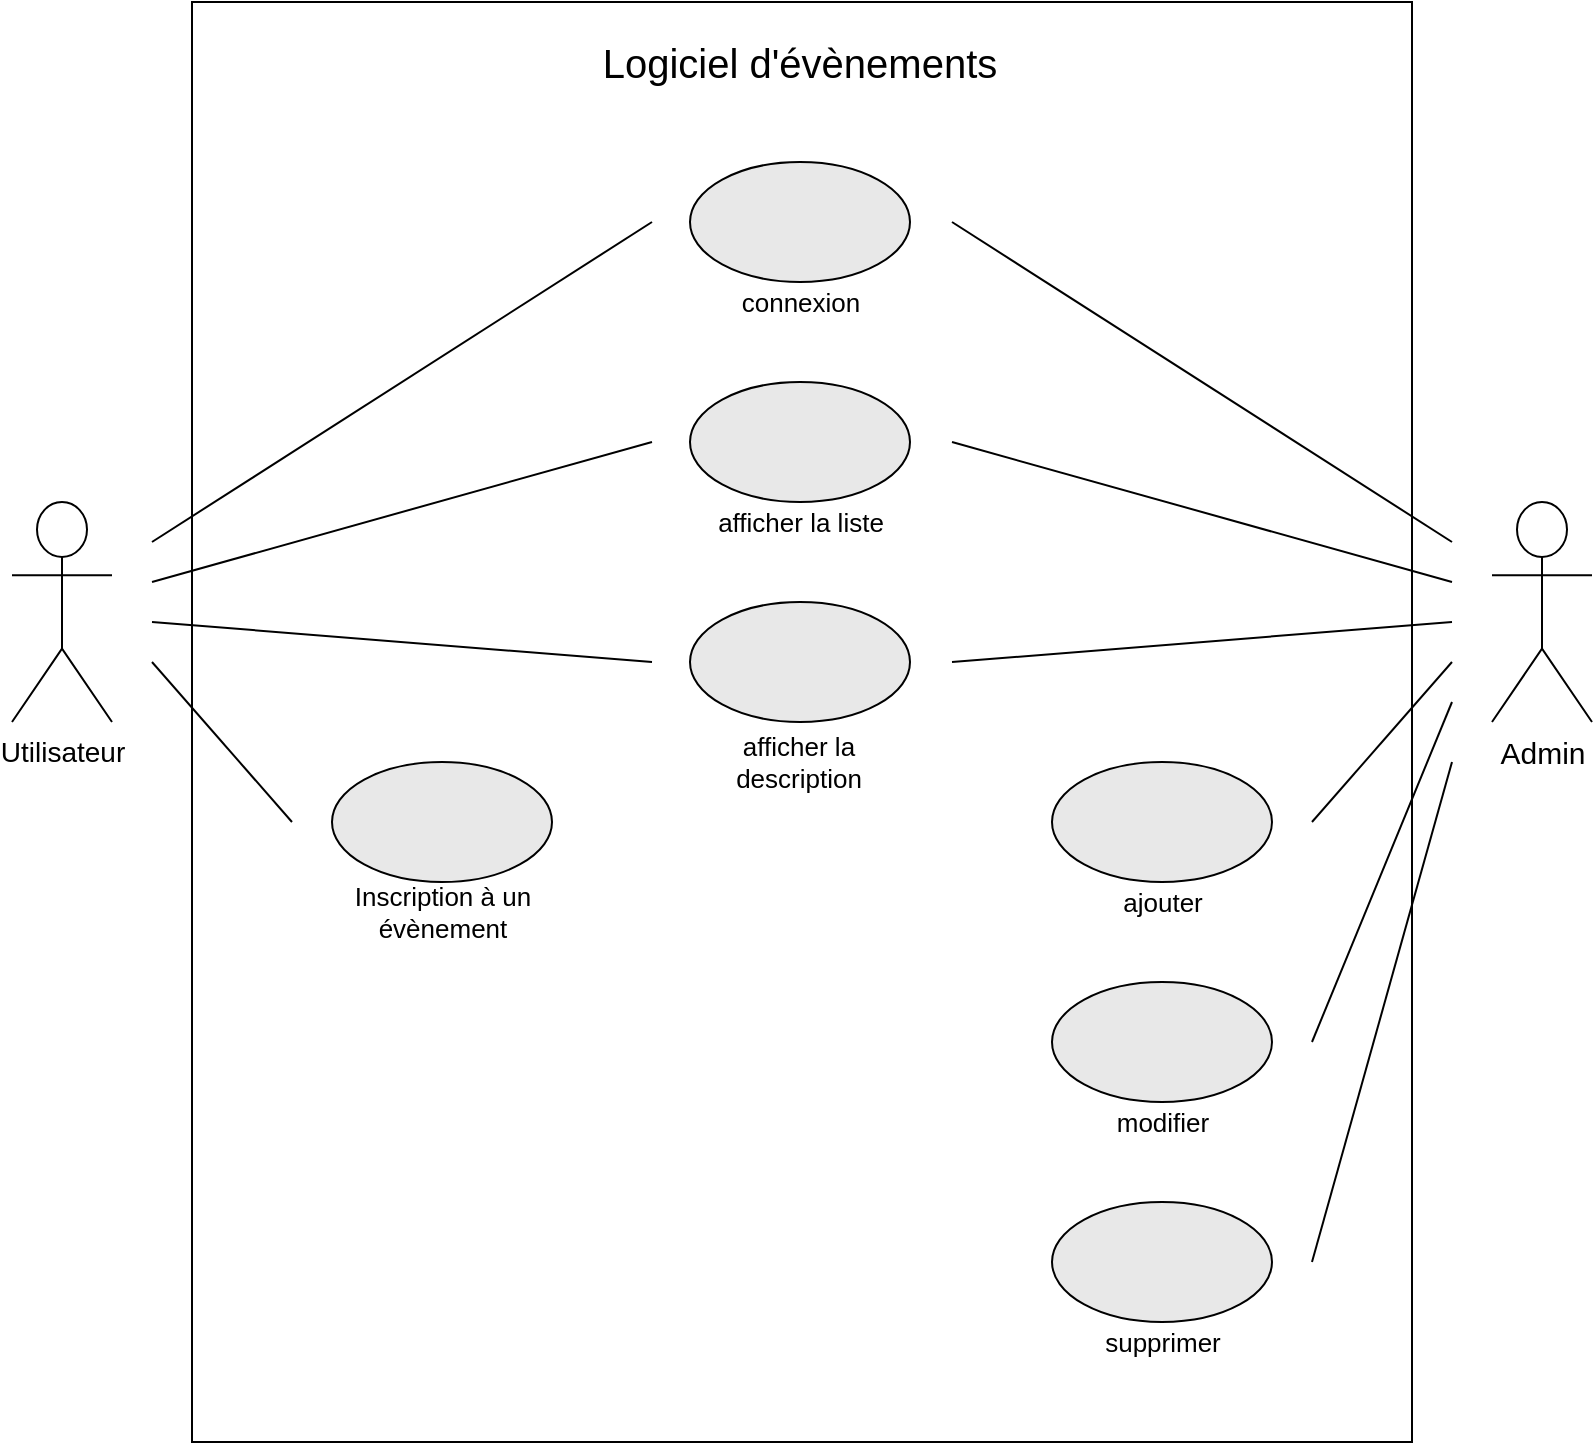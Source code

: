 <mxfile version="14.4.9" type="github">
  <diagram id="cEs8rd1fQMCq604UEnfG" name="Page-1">
    <mxGraphModel dx="1550" dy="836" grid="1" gridSize="10" guides="1" tooltips="1" connect="1" arrows="1" fold="1" page="1" pageScale="1" pageWidth="827" pageHeight="1169" math="0" shadow="0">
      <root>
        <mxCell id="0" />
        <mxCell id="1" parent="0" />
        <mxCell id="_dTATX6zxYiCM6BDV4s--37" value="" style="rounded=0;whiteSpace=wrap;html=1;gradientColor=none;fillColor=#FFFFFF;" vertex="1" parent="1">
          <mxGeometry x="110" y="120" width="610" height="720" as="geometry" />
        </mxCell>
        <mxCell id="_dTATX6zxYiCM6BDV4s--1" value="&lt;font style=&quot;font-size: 14px&quot;&gt;Utilisateur&lt;/font&gt;" style="shape=umlActor;verticalLabelPosition=bottom;verticalAlign=top;html=1;outlineConnect=0;" vertex="1" parent="1">
          <mxGeometry x="20" y="370" width="50" height="110" as="geometry" />
        </mxCell>
        <mxCell id="_dTATX6zxYiCM6BDV4s--2" value="&lt;font style=&quot;font-size: 15px&quot;&gt;Admin&lt;/font&gt;" style="shape=umlActor;verticalLabelPosition=bottom;verticalAlign=top;html=1;outlineConnect=0;" vertex="1" parent="1">
          <mxGeometry x="760" y="370" width="50" height="110" as="geometry" />
        </mxCell>
        <mxCell id="_dTATX6zxYiCM6BDV4s--10" value="" style="ellipse;whiteSpace=wrap;html=1;fillColor=#E8E8E8;" vertex="1" parent="1">
          <mxGeometry x="359" y="200" width="110" height="60" as="geometry" />
        </mxCell>
        <mxCell id="_dTATX6zxYiCM6BDV4s--11" value="" style="ellipse;whiteSpace=wrap;html=1;fillColor=#E8E8E8;" vertex="1" parent="1">
          <mxGeometry x="359" y="310" width="110" height="60" as="geometry" />
        </mxCell>
        <mxCell id="_dTATX6zxYiCM6BDV4s--12" value="" style="ellipse;whiteSpace=wrap;html=1;fillColor=#E8E8E8;" vertex="1" parent="1">
          <mxGeometry x="180" y="500" width="110" height="60" as="geometry" />
        </mxCell>
        <mxCell id="_dTATX6zxYiCM6BDV4s--13" value="" style="ellipse;whiteSpace=wrap;html=1;fillColor=#E8E8E8;" vertex="1" parent="1">
          <mxGeometry x="540" y="500" width="110" height="60" as="geometry" />
        </mxCell>
        <mxCell id="_dTATX6zxYiCM6BDV4s--14" value="" style="ellipse;whiteSpace=wrap;html=1;fillColor=#E8E8E8;" vertex="1" parent="1">
          <mxGeometry x="359" y="420" width="110" height="60" as="geometry" />
        </mxCell>
        <mxCell id="_dTATX6zxYiCM6BDV4s--15" value="" style="ellipse;whiteSpace=wrap;html=1;fillColor=#E8E8E8;" vertex="1" parent="1">
          <mxGeometry x="540" y="610" width="110" height="60" as="geometry" />
        </mxCell>
        <mxCell id="_dTATX6zxYiCM6BDV4s--16" value="" style="ellipse;whiteSpace=wrap;html=1;fillColor=#E8E8E8;" vertex="1" parent="1">
          <mxGeometry x="540" y="720" width="110" height="60" as="geometry" />
        </mxCell>
        <mxCell id="_dTATX6zxYiCM6BDV4s--17" value="&lt;font style=&quot;font-size: 13px&quot;&gt;Inscription à un évènement&lt;/font&gt;" style="text;html=1;strokeColor=none;fillColor=none;align=center;verticalAlign=middle;whiteSpace=wrap;rounded=0;" vertex="1" parent="1">
          <mxGeometry x="187.5" y="565" width="95" height="20" as="geometry" />
        </mxCell>
        <mxCell id="_dTATX6zxYiCM6BDV4s--18" value="&lt;font style=&quot;font-size: 20px&quot;&gt;Logiciel d&#39;évènements&lt;/font&gt;" style="text;html=1;strokeColor=none;fillColor=none;align=center;verticalAlign=middle;whiteSpace=wrap;rounded=0;" vertex="1" parent="1">
          <mxGeometry x="294" y="140" width="240" height="20" as="geometry" />
        </mxCell>
        <mxCell id="_dTATX6zxYiCM6BDV4s--19" value="&lt;span style=&quot;font-size: 13px&quot;&gt;connexion&lt;/span&gt;" style="text;html=1;strokeColor=none;fillColor=none;align=center;verticalAlign=middle;whiteSpace=wrap;rounded=0;" vertex="1" parent="1">
          <mxGeometry x="366.5" y="260" width="95" height="20" as="geometry" />
        </mxCell>
        <mxCell id="_dTATX6zxYiCM6BDV4s--20" value="&lt;font style=&quot;font-size: 13px&quot;&gt;ajouter&lt;/font&gt;" style="text;html=1;strokeColor=none;fillColor=none;align=center;verticalAlign=middle;whiteSpace=wrap;rounded=0;" vertex="1" parent="1">
          <mxGeometry x="547.5" y="560" width="95" height="20" as="geometry" />
        </mxCell>
        <mxCell id="_dTATX6zxYiCM6BDV4s--21" value="&lt;font style=&quot;font-size: 13px&quot;&gt;afficher la liste&lt;/font&gt;" style="text;html=1;strokeColor=none;fillColor=none;align=center;verticalAlign=middle;whiteSpace=wrap;rounded=0;" vertex="1" parent="1">
          <mxGeometry x="366.5" y="370" width="95" height="20" as="geometry" />
        </mxCell>
        <mxCell id="_dTATX6zxYiCM6BDV4s--22" value="&lt;span style=&quot;font-size: 13px&quot;&gt;afficher la description&lt;/span&gt;" style="text;html=1;strokeColor=none;fillColor=none;align=center;verticalAlign=middle;whiteSpace=wrap;rounded=0;" vertex="1" parent="1">
          <mxGeometry x="366" y="490" width="95" height="20" as="geometry" />
        </mxCell>
        <mxCell id="_dTATX6zxYiCM6BDV4s--23" value="&lt;font style=&quot;font-size: 13px&quot;&gt;modifier&lt;/font&gt;" style="text;html=1;strokeColor=none;fillColor=none;align=center;verticalAlign=middle;whiteSpace=wrap;rounded=0;" vertex="1" parent="1">
          <mxGeometry x="547.5" y="670" width="95" height="20" as="geometry" />
        </mxCell>
        <mxCell id="_dTATX6zxYiCM6BDV4s--24" value="&lt;font style=&quot;font-size: 13px&quot;&gt;supprimer&lt;/font&gt;" style="text;html=1;strokeColor=none;fillColor=none;align=center;verticalAlign=middle;whiteSpace=wrap;rounded=0;" vertex="1" parent="1">
          <mxGeometry x="547.5" y="780" width="95" height="20" as="geometry" />
        </mxCell>
        <mxCell id="_dTATX6zxYiCM6BDV4s--26" value="" style="endArrow=none;html=1;" edge="1" parent="1">
          <mxGeometry width="50" height="50" relative="1" as="geometry">
            <mxPoint x="90" y="390" as="sourcePoint" />
            <mxPoint x="340" y="230" as="targetPoint" />
          </mxGeometry>
        </mxCell>
        <mxCell id="_dTATX6zxYiCM6BDV4s--28" value="" style="endArrow=none;html=1;" edge="1" parent="1">
          <mxGeometry width="50" height="50" relative="1" as="geometry">
            <mxPoint x="90" y="410" as="sourcePoint" />
            <mxPoint x="340" y="340" as="targetPoint" />
          </mxGeometry>
        </mxCell>
        <mxCell id="_dTATX6zxYiCM6BDV4s--29" value="" style="endArrow=none;html=1;" edge="1" parent="1">
          <mxGeometry width="50" height="50" relative="1" as="geometry">
            <mxPoint x="90" y="430" as="sourcePoint" />
            <mxPoint x="340" y="450" as="targetPoint" />
          </mxGeometry>
        </mxCell>
        <mxCell id="_dTATX6zxYiCM6BDV4s--30" value="" style="endArrow=none;html=1;" edge="1" parent="1">
          <mxGeometry width="50" height="50" relative="1" as="geometry">
            <mxPoint x="90" y="450" as="sourcePoint" />
            <mxPoint x="160" y="530" as="targetPoint" />
          </mxGeometry>
        </mxCell>
        <mxCell id="_dTATX6zxYiCM6BDV4s--31" value="" style="endArrow=none;html=1;" edge="1" parent="1">
          <mxGeometry width="50" height="50" relative="1" as="geometry">
            <mxPoint x="740" y="390" as="sourcePoint" />
            <mxPoint x="490" y="230" as="targetPoint" />
          </mxGeometry>
        </mxCell>
        <mxCell id="_dTATX6zxYiCM6BDV4s--32" value="" style="endArrow=none;html=1;" edge="1" parent="1">
          <mxGeometry width="50" height="50" relative="1" as="geometry">
            <mxPoint x="740" y="410" as="sourcePoint" />
            <mxPoint x="490" y="340" as="targetPoint" />
          </mxGeometry>
        </mxCell>
        <mxCell id="_dTATX6zxYiCM6BDV4s--33" value="" style="endArrow=none;html=1;" edge="1" parent="1">
          <mxGeometry width="50" height="50" relative="1" as="geometry">
            <mxPoint x="740" y="430" as="sourcePoint" />
            <mxPoint x="490" y="450" as="targetPoint" />
          </mxGeometry>
        </mxCell>
        <mxCell id="_dTATX6zxYiCM6BDV4s--34" value="" style="endArrow=none;html=1;" edge="1" parent="1">
          <mxGeometry width="50" height="50" relative="1" as="geometry">
            <mxPoint x="740" y="450" as="sourcePoint" />
            <mxPoint x="670" y="530" as="targetPoint" />
          </mxGeometry>
        </mxCell>
        <mxCell id="_dTATX6zxYiCM6BDV4s--35" value="" style="endArrow=none;html=1;" edge="1" parent="1">
          <mxGeometry width="50" height="50" relative="1" as="geometry">
            <mxPoint x="740" y="470" as="sourcePoint" />
            <mxPoint x="670" y="640" as="targetPoint" />
          </mxGeometry>
        </mxCell>
        <mxCell id="_dTATX6zxYiCM6BDV4s--36" value="" style="endArrow=none;html=1;" edge="1" parent="1">
          <mxGeometry width="50" height="50" relative="1" as="geometry">
            <mxPoint x="740" y="500" as="sourcePoint" />
            <mxPoint x="670" y="750" as="targetPoint" />
          </mxGeometry>
        </mxCell>
      </root>
    </mxGraphModel>
  </diagram>
</mxfile>
